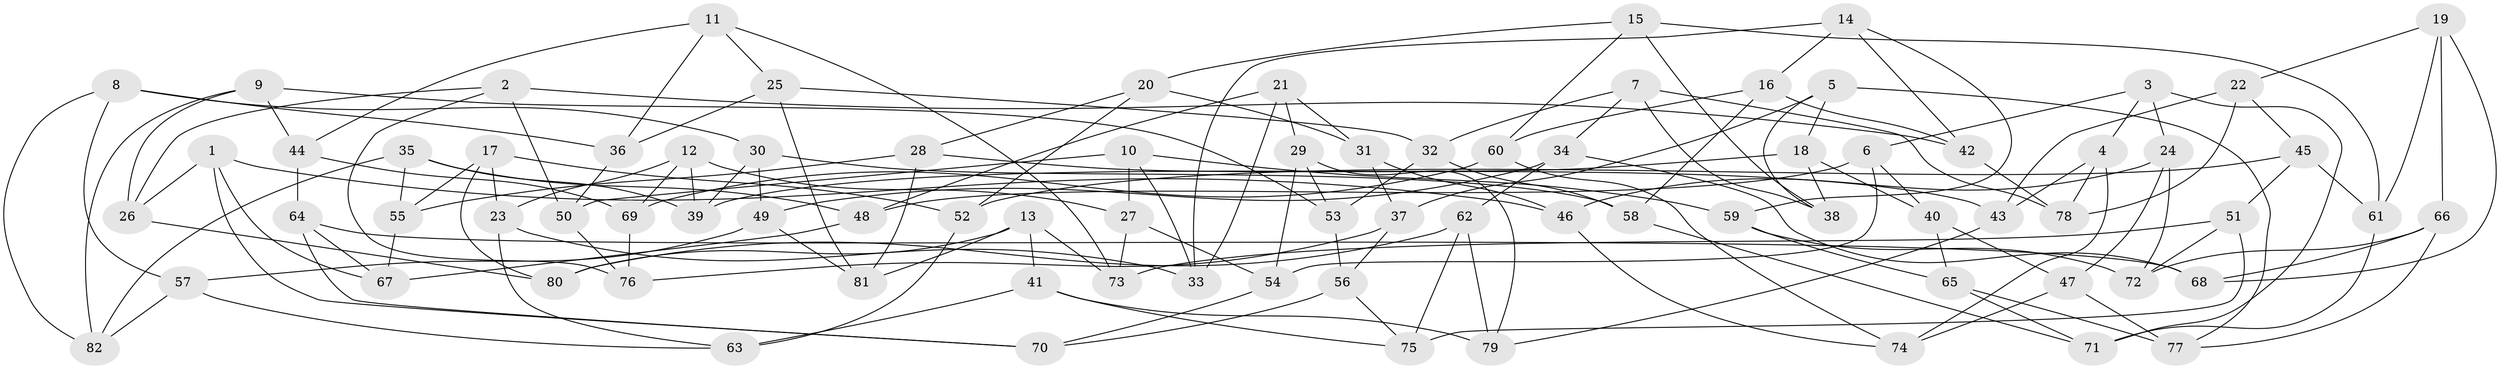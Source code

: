 // coarse degree distribution, {8: 0.19230769230769232, 9: 0.15384615384615385, 7: 0.11538461538461539, 6: 0.15384615384615385, 5: 0.038461538461538464, 4: 0.23076923076923078, 10: 0.038461538461538464, 3: 0.07692307692307693}
// Generated by graph-tools (version 1.1) at 2025/53/03/04/25 22:53:32]
// undirected, 82 vertices, 164 edges
graph export_dot {
  node [color=gray90,style=filled];
  1;
  2;
  3;
  4;
  5;
  6;
  7;
  8;
  9;
  10;
  11;
  12;
  13;
  14;
  15;
  16;
  17;
  18;
  19;
  20;
  21;
  22;
  23;
  24;
  25;
  26;
  27;
  28;
  29;
  30;
  31;
  32;
  33;
  34;
  35;
  36;
  37;
  38;
  39;
  40;
  41;
  42;
  43;
  44;
  45;
  46;
  47;
  48;
  49;
  50;
  51;
  52;
  53;
  54;
  55;
  56;
  57;
  58;
  59;
  60;
  61;
  62;
  63;
  64;
  65;
  66;
  67;
  68;
  69;
  70;
  71;
  72;
  73;
  74;
  75;
  76;
  77;
  78;
  79;
  80;
  81;
  82;
  1 -- 26;
  1 -- 70;
  1 -- 46;
  1 -- 67;
  2 -- 50;
  2 -- 76;
  2 -- 42;
  2 -- 26;
  3 -- 71;
  3 -- 24;
  3 -- 4;
  3 -- 6;
  4 -- 43;
  4 -- 78;
  4 -- 74;
  5 -- 38;
  5 -- 37;
  5 -- 77;
  5 -- 18;
  6 -- 54;
  6 -- 48;
  6 -- 40;
  7 -- 34;
  7 -- 32;
  7 -- 78;
  7 -- 38;
  8 -- 36;
  8 -- 30;
  8 -- 57;
  8 -- 82;
  9 -- 82;
  9 -- 53;
  9 -- 44;
  9 -- 26;
  10 -- 27;
  10 -- 33;
  10 -- 59;
  10 -- 50;
  11 -- 73;
  11 -- 36;
  11 -- 44;
  11 -- 25;
  12 -- 69;
  12 -- 39;
  12 -- 23;
  12 -- 27;
  13 -- 41;
  13 -- 73;
  13 -- 80;
  13 -- 81;
  14 -- 33;
  14 -- 42;
  14 -- 16;
  14 -- 59;
  15 -- 60;
  15 -- 38;
  15 -- 20;
  15 -- 61;
  16 -- 60;
  16 -- 58;
  16 -- 42;
  17 -- 55;
  17 -- 80;
  17 -- 52;
  17 -- 23;
  18 -- 38;
  18 -- 39;
  18 -- 40;
  19 -- 61;
  19 -- 68;
  19 -- 22;
  19 -- 66;
  20 -- 28;
  20 -- 52;
  20 -- 31;
  21 -- 31;
  21 -- 33;
  21 -- 48;
  21 -- 29;
  22 -- 43;
  22 -- 78;
  22 -- 45;
  23 -- 33;
  23 -- 63;
  24 -- 72;
  24 -- 47;
  24 -- 46;
  25 -- 81;
  25 -- 32;
  25 -- 36;
  26 -- 80;
  27 -- 54;
  27 -- 73;
  28 -- 55;
  28 -- 43;
  28 -- 81;
  29 -- 53;
  29 -- 54;
  29 -- 79;
  30 -- 39;
  30 -- 58;
  30 -- 49;
  31 -- 37;
  31 -- 46;
  32 -- 53;
  32 -- 58;
  34 -- 49;
  34 -- 68;
  34 -- 62;
  35 -- 82;
  35 -- 48;
  35 -- 39;
  35 -- 55;
  36 -- 50;
  37 -- 76;
  37 -- 56;
  40 -- 47;
  40 -- 65;
  41 -- 75;
  41 -- 79;
  41 -- 63;
  42 -- 78;
  43 -- 79;
  44 -- 69;
  44 -- 64;
  45 -- 52;
  45 -- 61;
  45 -- 51;
  46 -- 74;
  47 -- 77;
  47 -- 74;
  48 -- 67;
  49 -- 57;
  49 -- 81;
  50 -- 76;
  51 -- 73;
  51 -- 75;
  51 -- 72;
  52 -- 63;
  53 -- 56;
  54 -- 70;
  55 -- 67;
  56 -- 75;
  56 -- 70;
  57 -- 82;
  57 -- 63;
  58 -- 71;
  59 -- 72;
  59 -- 65;
  60 -- 69;
  60 -- 74;
  61 -- 71;
  62 -- 79;
  62 -- 75;
  62 -- 80;
  64 -- 68;
  64 -- 67;
  64 -- 70;
  65 -- 71;
  65 -- 77;
  66 -- 68;
  66 -- 77;
  66 -- 72;
  69 -- 76;
}

